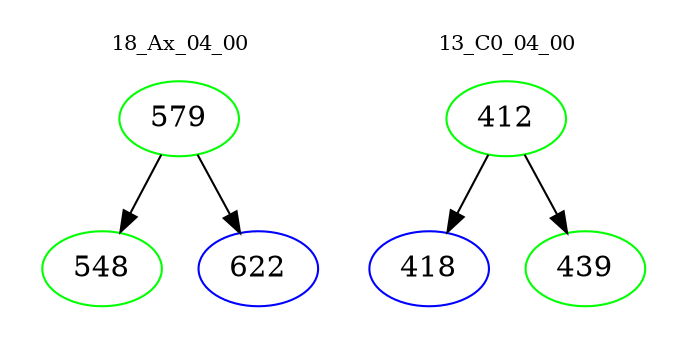 digraph{
subgraph cluster_0 {
color = white
label = "18_Ax_04_00";
fontsize=10;
T0_579 [label="579", color="green"]
T0_579 -> T0_548 [color="black"]
T0_548 [label="548", color="green"]
T0_579 -> T0_622 [color="black"]
T0_622 [label="622", color="blue"]
}
subgraph cluster_1 {
color = white
label = "13_C0_04_00";
fontsize=10;
T1_412 [label="412", color="green"]
T1_412 -> T1_418 [color="black"]
T1_418 [label="418", color="blue"]
T1_412 -> T1_439 [color="black"]
T1_439 [label="439", color="green"]
}
}
